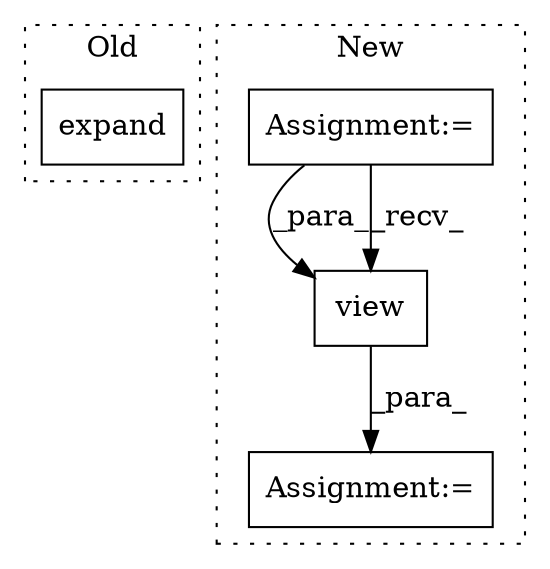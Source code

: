digraph G {
subgraph cluster0 {
1 [label="expand" a="32" s="978,993" l="7,1" shape="box"];
label = "Old";
style="dotted";
}
subgraph cluster1 {
2 [label="view" a="32" s="916,963" l="5,1" shape="box"];
3 [label="Assignment:=" a="7" s="911" l="1" shape="box"];
4 [label="Assignment:=" a="7" s="675" l="1" shape="box"];
label = "New";
style="dotted";
}
2 -> 3 [label="_para_"];
4 -> 2 [label="_para_"];
4 -> 2 [label="_recv_"];
}